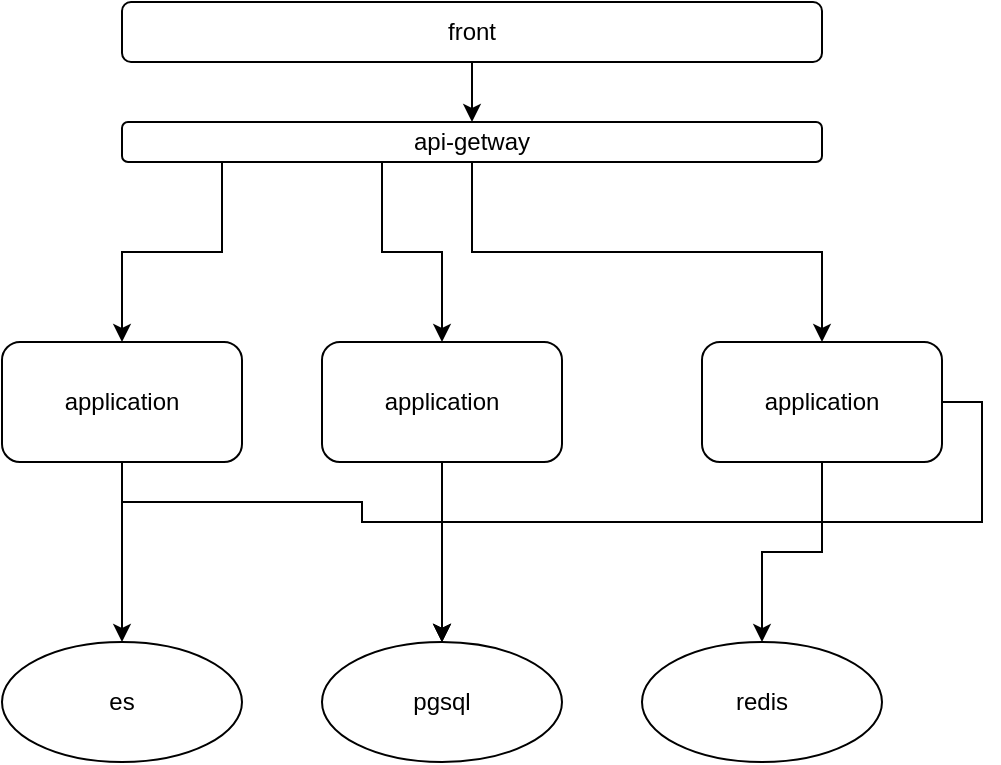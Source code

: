 <mxfile version="17.4.2" type="github">
  <diagram id="GfUnNTJvpRIC29p2By72" name="Page-1">
    <mxGraphModel dx="946" dy="525" grid="1" gridSize="10" guides="1" tooltips="1" connect="1" arrows="1" fold="1" page="1" pageScale="1" pageWidth="827" pageHeight="1169" math="0" shadow="0">
      <root>
        <mxCell id="0" />
        <mxCell id="1" parent="0" />
        <mxCell id="PNUO_cMGpL7IBdXQBsim-5" value="" style="edgeStyle=orthogonalEdgeStyle;rounded=0;orthogonalLoop=1;jettySize=auto;html=1;" edge="1" parent="1" source="PNUO_cMGpL7IBdXQBsim-2" target="PNUO_cMGpL7IBdXQBsim-4">
          <mxGeometry relative="1" as="geometry" />
        </mxCell>
        <mxCell id="PNUO_cMGpL7IBdXQBsim-2" value="front" style="rounded=1;whiteSpace=wrap;html=1;" vertex="1" parent="1">
          <mxGeometry x="210" y="70" width="350" height="30" as="geometry" />
        </mxCell>
        <mxCell id="PNUO_cMGpL7IBdXQBsim-7" value="" style="edgeStyle=orthogonalEdgeStyle;rounded=0;orthogonalLoop=1;jettySize=auto;html=1;" edge="1" parent="1" source="PNUO_cMGpL7IBdXQBsim-4" target="PNUO_cMGpL7IBdXQBsim-6">
          <mxGeometry relative="1" as="geometry">
            <Array as="points">
              <mxPoint x="260" y="195" />
              <mxPoint x="210" y="195" />
            </Array>
          </mxGeometry>
        </mxCell>
        <mxCell id="PNUO_cMGpL7IBdXQBsim-9" value="" style="edgeStyle=orthogonalEdgeStyle;rounded=0;orthogonalLoop=1;jettySize=auto;html=1;" edge="1" parent="1" source="PNUO_cMGpL7IBdXQBsim-4" target="PNUO_cMGpL7IBdXQBsim-8">
          <mxGeometry relative="1" as="geometry">
            <Array as="points">
              <mxPoint x="340" y="195" />
              <mxPoint x="370" y="195" />
            </Array>
          </mxGeometry>
        </mxCell>
        <mxCell id="PNUO_cMGpL7IBdXQBsim-13" value="" style="edgeStyle=orthogonalEdgeStyle;rounded=0;orthogonalLoop=1;jettySize=auto;html=1;" edge="1" parent="1" source="PNUO_cMGpL7IBdXQBsim-4" target="PNUO_cMGpL7IBdXQBsim-12">
          <mxGeometry relative="1" as="geometry" />
        </mxCell>
        <mxCell id="PNUO_cMGpL7IBdXQBsim-4" value="api-getway" style="rounded=1;whiteSpace=wrap;html=1;" vertex="1" parent="1">
          <mxGeometry x="210" y="130" width="350" height="20" as="geometry" />
        </mxCell>
        <mxCell id="PNUO_cMGpL7IBdXQBsim-19" value="" style="edgeStyle=orthogonalEdgeStyle;rounded=0;orthogonalLoop=1;jettySize=auto;html=1;" edge="1" parent="1" source="PNUO_cMGpL7IBdXQBsim-6" target="PNUO_cMGpL7IBdXQBsim-18">
          <mxGeometry relative="1" as="geometry" />
        </mxCell>
        <mxCell id="PNUO_cMGpL7IBdXQBsim-23" style="edgeStyle=orthogonalEdgeStyle;rounded=0;orthogonalLoop=1;jettySize=auto;html=1;" edge="1" parent="1" source="PNUO_cMGpL7IBdXQBsim-6" target="PNUO_cMGpL7IBdXQBsim-16">
          <mxGeometry relative="1" as="geometry">
            <mxPoint x="220" y="330" as="targetPoint" />
            <Array as="points">
              <mxPoint x="210" y="320" />
              <mxPoint x="330" y="320" />
              <mxPoint x="330" y="330" />
              <mxPoint x="370" y="330" />
            </Array>
          </mxGeometry>
        </mxCell>
        <mxCell id="PNUO_cMGpL7IBdXQBsim-6" value="application" style="whiteSpace=wrap;html=1;rounded=1;" vertex="1" parent="1">
          <mxGeometry x="150" y="240" width="120" height="60" as="geometry" />
        </mxCell>
        <mxCell id="PNUO_cMGpL7IBdXQBsim-17" value="" style="edgeStyle=orthogonalEdgeStyle;rounded=0;orthogonalLoop=1;jettySize=auto;html=1;" edge="1" parent="1" source="PNUO_cMGpL7IBdXQBsim-8" target="PNUO_cMGpL7IBdXQBsim-16">
          <mxGeometry relative="1" as="geometry" />
        </mxCell>
        <mxCell id="PNUO_cMGpL7IBdXQBsim-8" value="application" style="whiteSpace=wrap;html=1;rounded=1;" vertex="1" parent="1">
          <mxGeometry x="310" y="240" width="120" height="60" as="geometry" />
        </mxCell>
        <mxCell id="PNUO_cMGpL7IBdXQBsim-21" value="" style="edgeStyle=orthogonalEdgeStyle;rounded=0;orthogonalLoop=1;jettySize=auto;html=1;" edge="1" parent="1" source="PNUO_cMGpL7IBdXQBsim-12" target="PNUO_cMGpL7IBdXQBsim-20">
          <mxGeometry relative="1" as="geometry" />
        </mxCell>
        <mxCell id="PNUO_cMGpL7IBdXQBsim-22" style="edgeStyle=orthogonalEdgeStyle;rounded=0;orthogonalLoop=1;jettySize=auto;html=1;entryX=0.5;entryY=0;entryDx=0;entryDy=0;" edge="1" parent="1" source="PNUO_cMGpL7IBdXQBsim-12" target="PNUO_cMGpL7IBdXQBsim-16">
          <mxGeometry relative="1" as="geometry">
            <Array as="points">
              <mxPoint x="640" y="330" />
              <mxPoint x="370" y="330" />
            </Array>
          </mxGeometry>
        </mxCell>
        <mxCell id="PNUO_cMGpL7IBdXQBsim-12" value="application" style="whiteSpace=wrap;html=1;rounded=1;" vertex="1" parent="1">
          <mxGeometry x="500" y="240" width="120" height="60" as="geometry" />
        </mxCell>
        <mxCell id="PNUO_cMGpL7IBdXQBsim-16" value="pgsql" style="ellipse;whiteSpace=wrap;html=1;rounded=1;" vertex="1" parent="1">
          <mxGeometry x="310" y="390" width="120" height="60" as="geometry" />
        </mxCell>
        <mxCell id="PNUO_cMGpL7IBdXQBsim-18" value="es" style="ellipse;whiteSpace=wrap;html=1;rounded=1;" vertex="1" parent="1">
          <mxGeometry x="150" y="390" width="120" height="60" as="geometry" />
        </mxCell>
        <mxCell id="PNUO_cMGpL7IBdXQBsim-20" value="redis" style="ellipse;whiteSpace=wrap;html=1;rounded=1;" vertex="1" parent="1">
          <mxGeometry x="470" y="390" width="120" height="60" as="geometry" />
        </mxCell>
      </root>
    </mxGraphModel>
  </diagram>
</mxfile>
